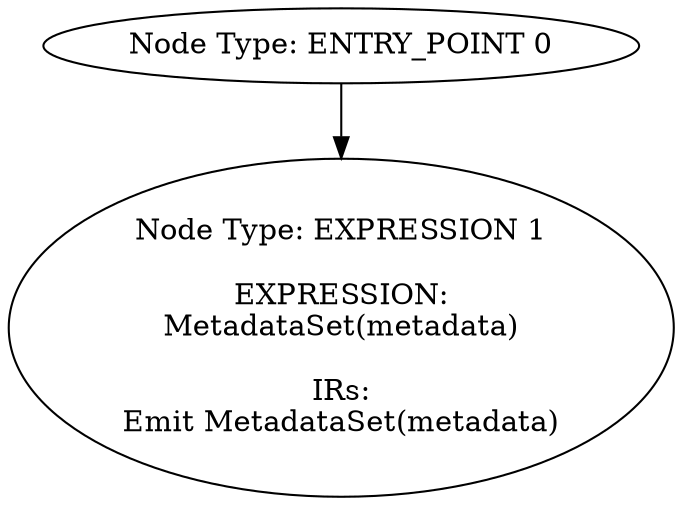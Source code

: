 digraph{
0[label="Node Type: ENTRY_POINT 0
"];
0->1;
1[label="Node Type: EXPRESSION 1

EXPRESSION:
MetadataSet(metadata)

IRs:
Emit MetadataSet(metadata)"];
}
